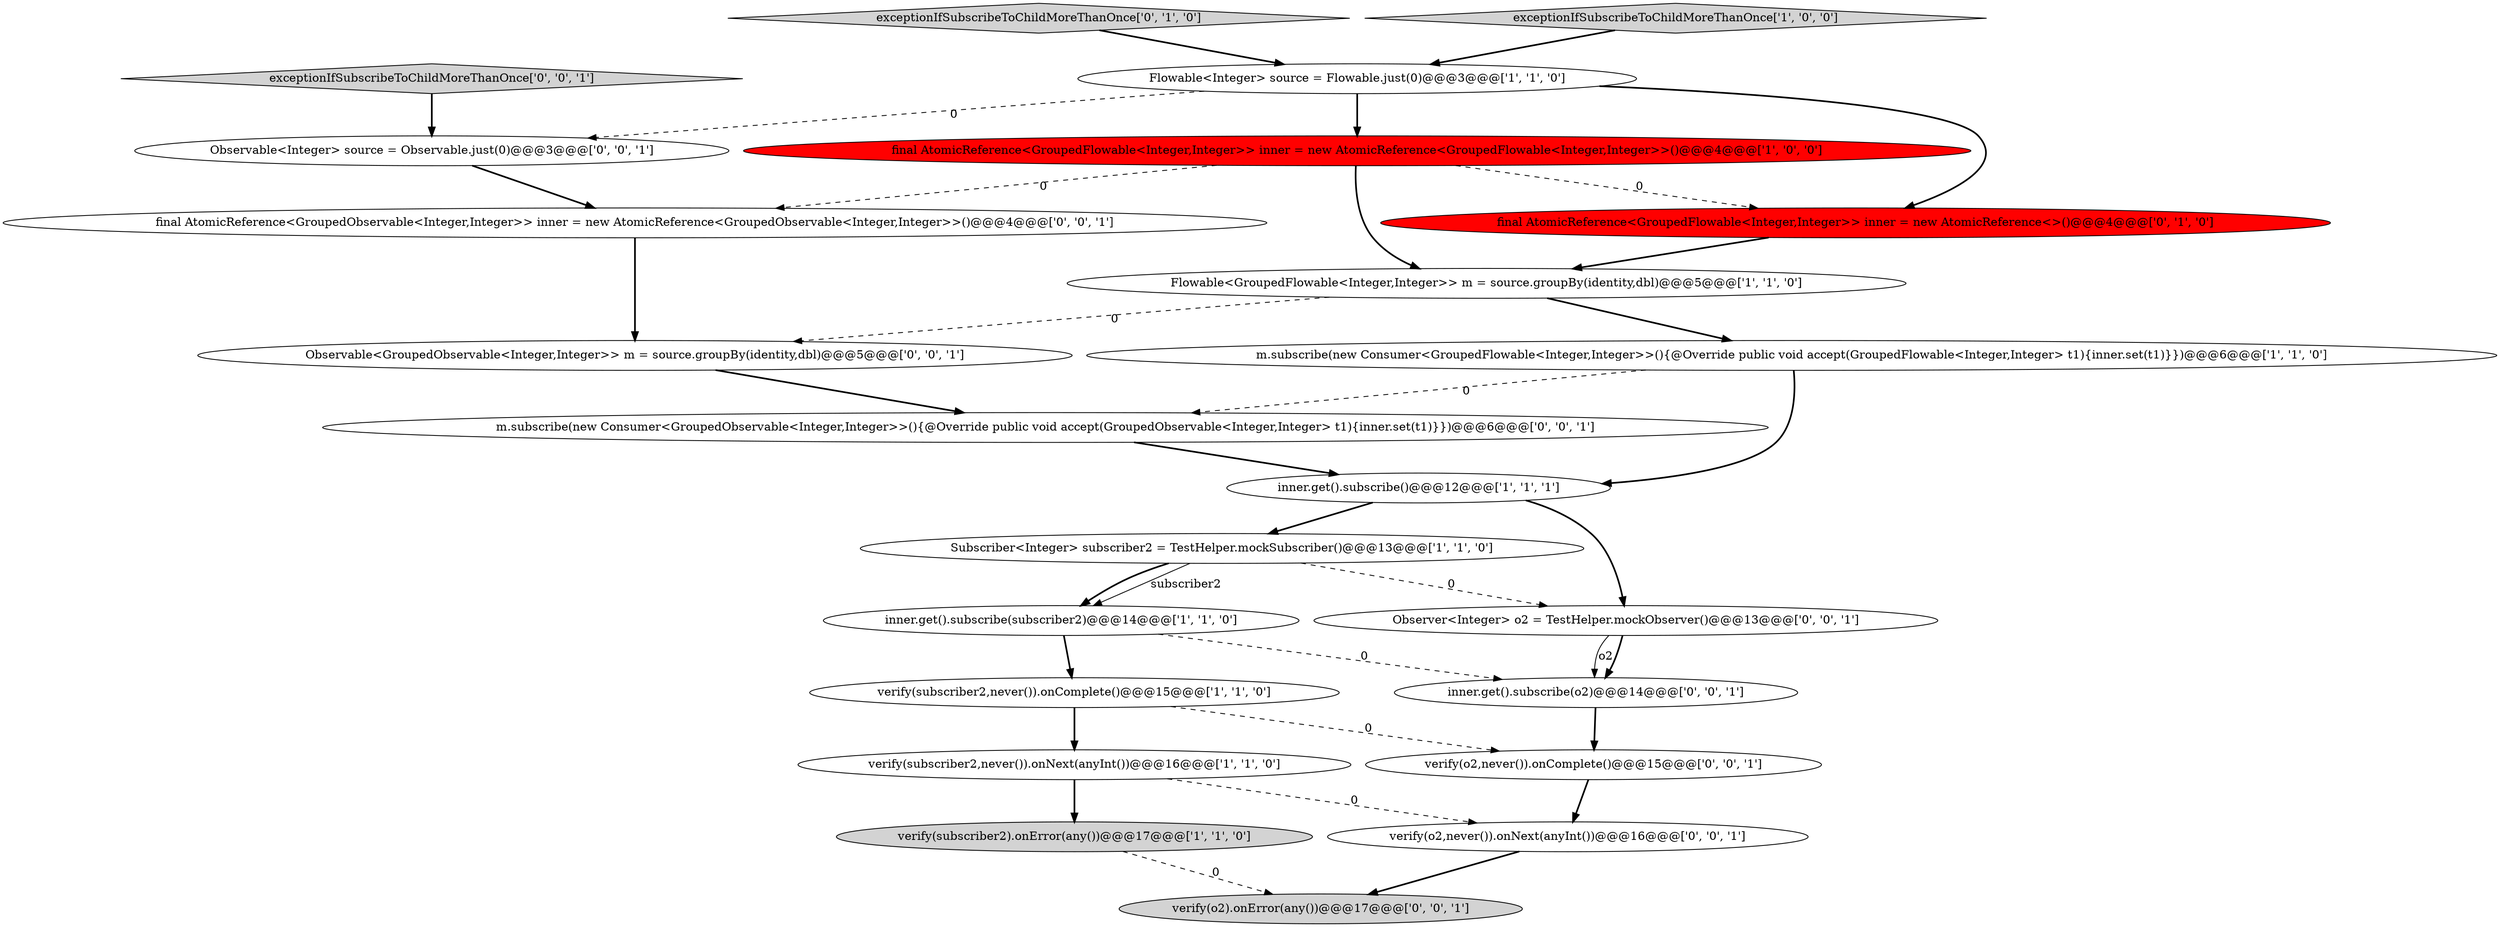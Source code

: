 digraph {
5 [style = filled, label = "Subscriber<Integer> subscriber2 = TestHelper.mockSubscriber()@@@13@@@['1', '1', '0']", fillcolor = white, shape = ellipse image = "AAA0AAABBB1BBB"];
7 [style = filled, label = "m.subscribe(new Consumer<GroupedFlowable<Integer,Integer>>(){@Override public void accept(GroupedFlowable<Integer,Integer> t1){inner.set(t1)}})@@@6@@@['1', '1', '0']", fillcolor = white, shape = ellipse image = "AAA0AAABBB1BBB"];
4 [style = filled, label = "Flowable<Integer> source = Flowable.just(0)@@@3@@@['1', '1', '0']", fillcolor = white, shape = ellipse image = "AAA0AAABBB1BBB"];
10 [style = filled, label = "verify(subscriber2).onError(any())@@@17@@@['1', '1', '0']", fillcolor = lightgray, shape = ellipse image = "AAA0AAABBB1BBB"];
17 [style = filled, label = "Observer<Integer> o2 = TestHelper.mockObserver()@@@13@@@['0', '0', '1']", fillcolor = white, shape = ellipse image = "AAA0AAABBB3BBB"];
18 [style = filled, label = "Observable<GroupedObservable<Integer,Integer>> m = source.groupBy(identity,dbl)@@@5@@@['0', '0', '1']", fillcolor = white, shape = ellipse image = "AAA0AAABBB3BBB"];
22 [style = filled, label = "m.subscribe(new Consumer<GroupedObservable<Integer,Integer>>(){@Override public void accept(GroupedObservable<Integer,Integer> t1){inner.set(t1)}})@@@6@@@['0', '0', '1']", fillcolor = white, shape = ellipse image = "AAA0AAABBB3BBB"];
15 [style = filled, label = "Observable<Integer> source = Observable.just(0)@@@3@@@['0', '0', '1']", fillcolor = white, shape = ellipse image = "AAA0AAABBB3BBB"];
3 [style = filled, label = "Flowable<GroupedFlowable<Integer,Integer>> m = source.groupBy(identity,dbl)@@@5@@@['1', '1', '0']", fillcolor = white, shape = ellipse image = "AAA0AAABBB1BBB"];
1 [style = filled, label = "verify(subscriber2,never()).onNext(anyInt())@@@16@@@['1', '1', '0']", fillcolor = white, shape = ellipse image = "AAA0AAABBB1BBB"];
19 [style = filled, label = "final AtomicReference<GroupedObservable<Integer,Integer>> inner = new AtomicReference<GroupedObservable<Integer,Integer>>()@@@4@@@['0', '0', '1']", fillcolor = white, shape = ellipse image = "AAA0AAABBB3BBB"];
6 [style = filled, label = "inner.get().subscribe()@@@12@@@['1', '1', '1']", fillcolor = white, shape = ellipse image = "AAA0AAABBB1BBB"];
13 [style = filled, label = "verify(o2,never()).onComplete()@@@15@@@['0', '0', '1']", fillcolor = white, shape = ellipse image = "AAA0AAABBB3BBB"];
14 [style = filled, label = "exceptionIfSubscribeToChildMoreThanOnce['0', '0', '1']", fillcolor = lightgray, shape = diamond image = "AAA0AAABBB3BBB"];
16 [style = filled, label = "verify(o2).onError(any())@@@17@@@['0', '0', '1']", fillcolor = lightgray, shape = ellipse image = "AAA0AAABBB3BBB"];
11 [style = filled, label = "exceptionIfSubscribeToChildMoreThanOnce['0', '1', '0']", fillcolor = lightgray, shape = diamond image = "AAA0AAABBB2BBB"];
20 [style = filled, label = "inner.get().subscribe(o2)@@@14@@@['0', '0', '1']", fillcolor = white, shape = ellipse image = "AAA0AAABBB3BBB"];
8 [style = filled, label = "exceptionIfSubscribeToChildMoreThanOnce['1', '0', '0']", fillcolor = lightgray, shape = diamond image = "AAA0AAABBB1BBB"];
2 [style = filled, label = "final AtomicReference<GroupedFlowable<Integer,Integer>> inner = new AtomicReference<GroupedFlowable<Integer,Integer>>()@@@4@@@['1', '0', '0']", fillcolor = red, shape = ellipse image = "AAA1AAABBB1BBB"];
9 [style = filled, label = "verify(subscriber2,never()).onComplete()@@@15@@@['1', '1', '0']", fillcolor = white, shape = ellipse image = "AAA0AAABBB1BBB"];
12 [style = filled, label = "final AtomicReference<GroupedFlowable<Integer,Integer>> inner = new AtomicReference<>()@@@4@@@['0', '1', '0']", fillcolor = red, shape = ellipse image = "AAA1AAABBB2BBB"];
21 [style = filled, label = "verify(o2,never()).onNext(anyInt())@@@16@@@['0', '0', '1']", fillcolor = white, shape = ellipse image = "AAA0AAABBB3BBB"];
0 [style = filled, label = "inner.get().subscribe(subscriber2)@@@14@@@['1', '1', '0']", fillcolor = white, shape = ellipse image = "AAA0AAABBB1BBB"];
6->17 [style = bold, label=""];
0->9 [style = bold, label=""];
19->18 [style = bold, label=""];
2->19 [style = dashed, label="0"];
20->13 [style = bold, label=""];
5->0 [style = solid, label="subscriber2"];
3->18 [style = dashed, label="0"];
2->3 [style = bold, label=""];
11->4 [style = bold, label=""];
1->21 [style = dashed, label="0"];
4->2 [style = bold, label=""];
15->19 [style = bold, label=""];
0->20 [style = dashed, label="0"];
17->20 [style = solid, label="o2"];
2->12 [style = dashed, label="0"];
6->5 [style = bold, label=""];
18->22 [style = bold, label=""];
5->17 [style = dashed, label="0"];
5->0 [style = bold, label=""];
3->7 [style = bold, label=""];
4->15 [style = dashed, label="0"];
7->6 [style = bold, label=""];
9->13 [style = dashed, label="0"];
21->16 [style = bold, label=""];
4->12 [style = bold, label=""];
14->15 [style = bold, label=""];
12->3 [style = bold, label=""];
10->16 [style = dashed, label="0"];
8->4 [style = bold, label=""];
9->1 [style = bold, label=""];
13->21 [style = bold, label=""];
1->10 [style = bold, label=""];
7->22 [style = dashed, label="0"];
22->6 [style = bold, label=""];
17->20 [style = bold, label=""];
}
